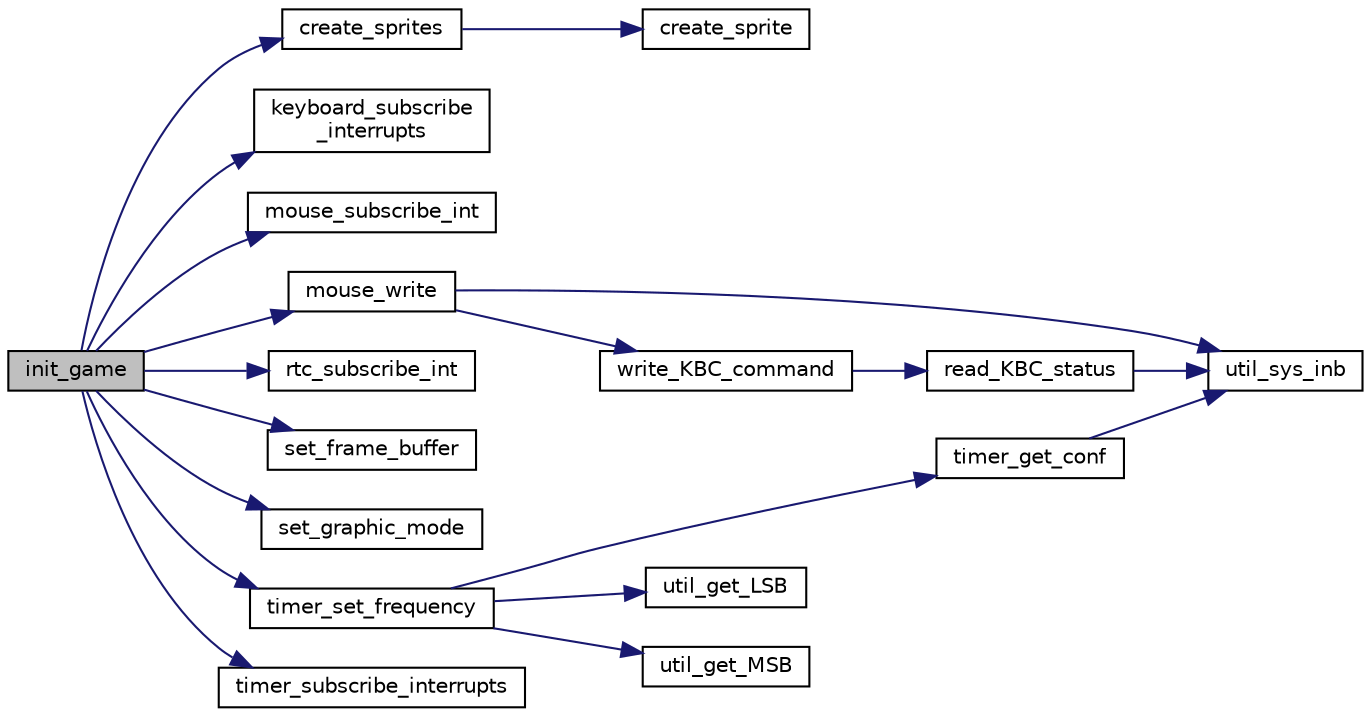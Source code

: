 digraph "init_game"
{
 // LATEX_PDF_SIZE
  edge [fontname="Helvetica",fontsize="10",labelfontname="Helvetica",labelfontsize="10"];
  node [fontname="Helvetica",fontsize="10",shape=record];
  rankdir="LR";
  Node1 [label="init_game",height=0.2,width=0.4,color="black", fillcolor="grey75", style="filled", fontcolor="black",tooltip=" "];
  Node1 -> Node2 [color="midnightblue",fontsize="10",style="solid"];
  Node2 [label="create_sprites",height=0.2,width=0.4,color="black", fillcolor="white", style="filled",URL="$model_8c.html#a7e7afd13ee4e35491b01ba9591ba1576",tooltip="Creates all the necessary sprites for the game."];
  Node2 -> Node3 [color="midnightblue",fontsize="10",style="solid"];
  Node3 [label="create_sprite",height=0.2,width=0.4,color="black", fillcolor="white", style="filled",URL="$sprite_8c.html#ab8b348464d3c150e1d472db1a1897ed5",tooltip="Creates a sprite from a given pixmap."];
  Node1 -> Node4 [color="midnightblue",fontsize="10",style="solid"];
  Node4 [label="keyboard_subscribe\l_interrupts",height=0.2,width=0.4,color="black", fillcolor="white", style="filled",URL="$keyboard_8c.html#a4f3036dc383cb3264414c231f2ca11e4",tooltip=" "];
  Node1 -> Node5 [color="midnightblue",fontsize="10",style="solid"];
  Node5 [label="mouse_subscribe_int",height=0.2,width=0.4,color="black", fillcolor="white", style="filled",URL="$mouse_8c.html#a08895a8a691590216c1e72bbf1b2d333",tooltip=" "];
  Node1 -> Node6 [color="midnightblue",fontsize="10",style="solid"];
  Node6 [label="mouse_write",height=0.2,width=0.4,color="black", fillcolor="white", style="filled",URL="$mouse_8c.html#a1703c3c5b61eef30d724b15cafd1d75e",tooltip=" "];
  Node6 -> Node7 [color="midnightblue",fontsize="10",style="solid"];
  Node7 [label="util_sys_inb",height=0.2,width=0.4,color="black", fillcolor="white", style="filled",URL="$utils_8c.html#a79a031a8611f5b2d6afa4158e92b0fb4",tooltip=" "];
  Node6 -> Node8 [color="midnightblue",fontsize="10",style="solid"];
  Node8 [label="write_KBC_command",height=0.2,width=0.4,color="black", fillcolor="white", style="filled",URL="$Keyboard_2kbc_8c.html#a34b653b3939fffe883c903cdadb36d3a",tooltip=" "];
  Node8 -> Node9 [color="midnightblue",fontsize="10",style="solid"];
  Node9 [label="read_KBC_status",height=0.2,width=0.4,color="black", fillcolor="white", style="filled",URL="$Keyboard_2kbc_8c.html#ac024af91b156e4fc61ee3886b891de21",tooltip=" "];
  Node9 -> Node7 [color="midnightblue",fontsize="10",style="solid"];
  Node1 -> Node10 [color="midnightblue",fontsize="10",style="solid"];
  Node10 [label="rtc_subscribe_int",height=0.2,width=0.4,color="black", fillcolor="white", style="filled",URL="$rtc_8c.html#abd8de825e876e8ef94c64ac616f68a11",tooltip=" "];
  Node1 -> Node11 [color="midnightblue",fontsize="10",style="solid"];
  Node11 [label="set_frame_buffer",height=0.2,width=0.4,color="black", fillcolor="white", style="filled",URL="$graphic_8c.html#a55bb0148c696baca125c2c03bd585ae5",tooltip=" "];
  Node1 -> Node12 [color="midnightblue",fontsize="10",style="solid"];
  Node12 [label="set_graphic_mode",height=0.2,width=0.4,color="black", fillcolor="white", style="filled",URL="$graphic_8c.html#aa2ac3ebc7870950bab4c0fc90f113155",tooltip=" "];
  Node1 -> Node13 [color="midnightblue",fontsize="10",style="solid"];
  Node13 [label="timer_set_frequency",height=0.2,width=0.4,color="black", fillcolor="white", style="filled",URL="$timer_8c.html#af2c04fa8e97ffa748fd3f612886a92a7",tooltip=" "];
  Node13 -> Node14 [color="midnightblue",fontsize="10",style="solid"];
  Node14 [label="timer_get_conf",height=0.2,width=0.4,color="black", fillcolor="white", style="filled",URL="$timer_8c.html#a703c60b40c8c49607d6ecb6fef82d27a",tooltip=" "];
  Node14 -> Node7 [color="midnightblue",fontsize="10",style="solid"];
  Node13 -> Node15 [color="midnightblue",fontsize="10",style="solid"];
  Node15 [label="util_get_LSB",height=0.2,width=0.4,color="black", fillcolor="white", style="filled",URL="$utils_8c.html#a81621440b3d65680979425e39aa8c789",tooltip=" "];
  Node13 -> Node16 [color="midnightblue",fontsize="10",style="solid"];
  Node16 [label="util_get_MSB",height=0.2,width=0.4,color="black", fillcolor="white", style="filled",URL="$utils_8c.html#a6a880076cd2ec468834438b6e0c58836",tooltip=" "];
  Node1 -> Node17 [color="midnightblue",fontsize="10",style="solid"];
  Node17 [label="timer_subscribe_interrupts",height=0.2,width=0.4,color="black", fillcolor="white", style="filled",URL="$timer_8c.html#ac034f074a7ef2733a20050a5d774ca49",tooltip=" "];
}
